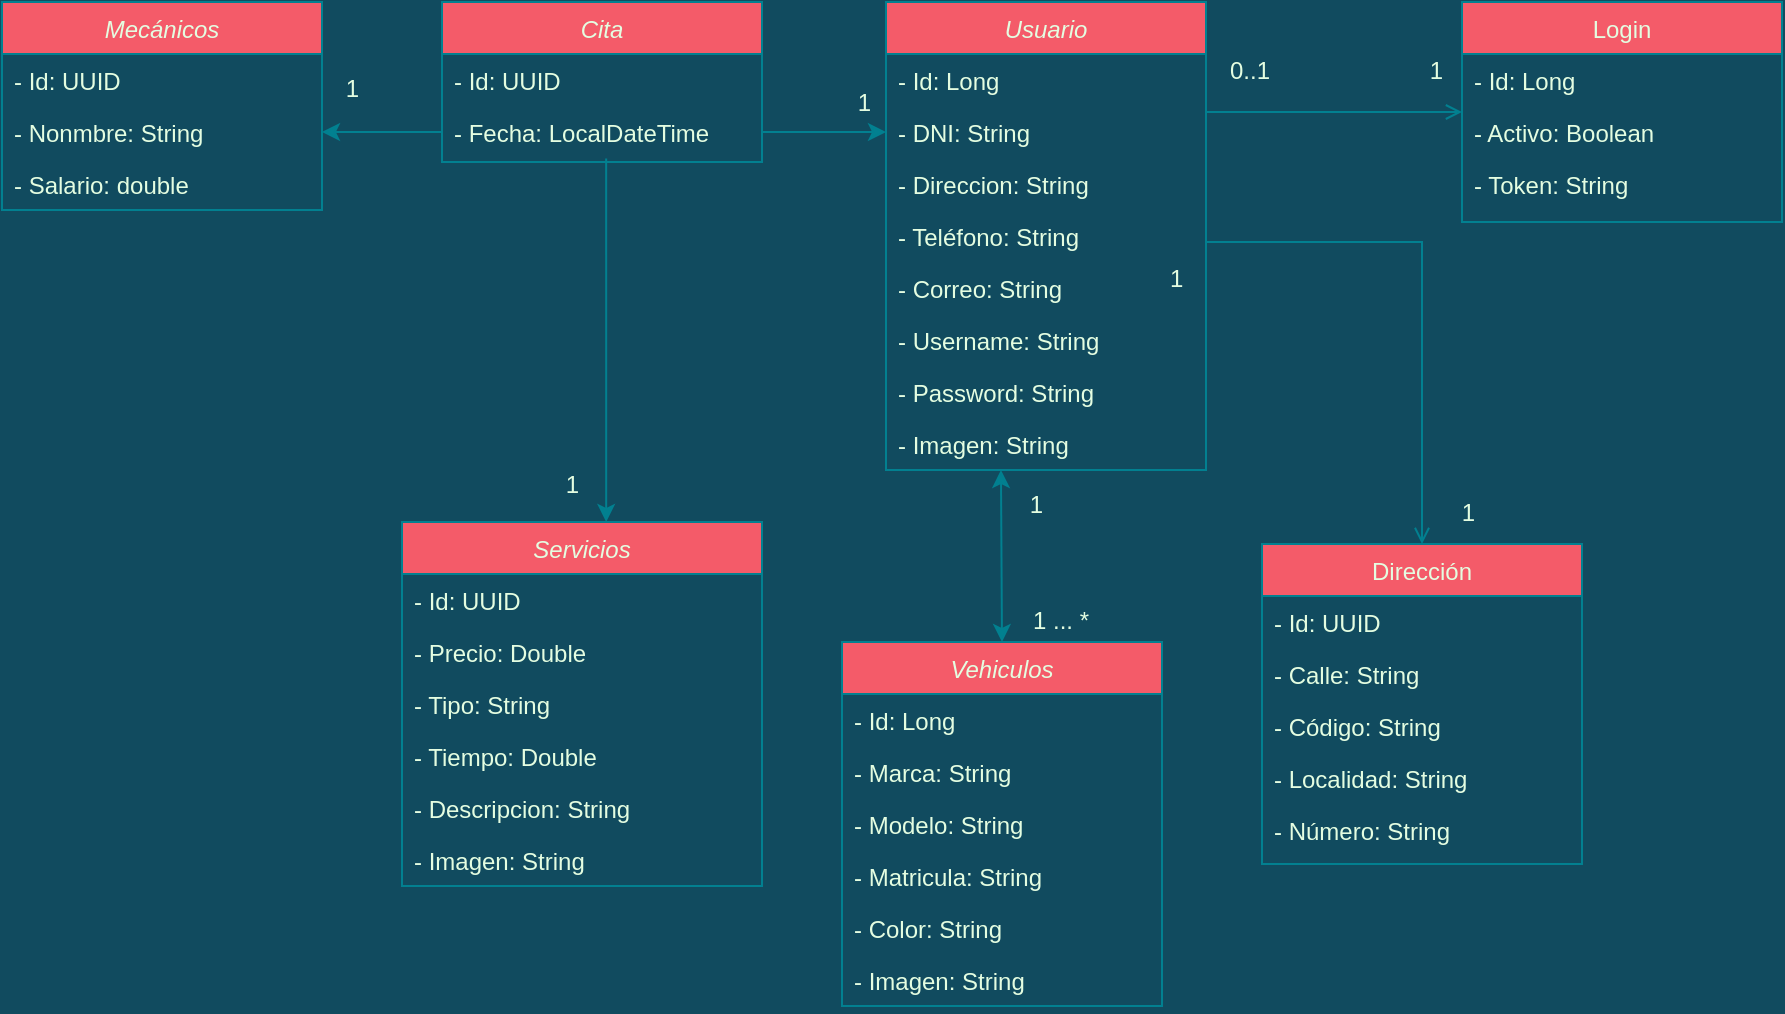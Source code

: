 <mxfile version="16.6.7" type="device"><diagram id="C5RBs43oDa-KdzZeNtuy" name="Page-1"><mxGraphModel dx="1038" dy="617" grid="1" gridSize="10" guides="1" tooltips="1" connect="1" arrows="1" fold="1" page="1" pageScale="1" pageWidth="827" pageHeight="1169" background="#114B5F" math="0" shadow="0"><root><mxCell id="WIyWlLk6GJQsqaUBKTNV-0"/><mxCell id="WIyWlLk6GJQsqaUBKTNV-1" parent="WIyWlLk6GJQsqaUBKTNV-0"/><mxCell id="zkfFHV4jXpPFQw0GAbJ--0" value="Usuario" style="swimlane;fontStyle=2;align=center;verticalAlign=top;childLayout=stackLayout;horizontal=1;startSize=26;horizontalStack=0;resizeParent=1;resizeLast=0;collapsible=1;marginBottom=0;rounded=0;shadow=0;strokeWidth=1;fillColor=#F45B69;strokeColor=#028090;fontColor=#E4FDE1;" parent="WIyWlLk6GJQsqaUBKTNV-1" vertex="1"><mxGeometry x="602" y="560" width="160" height="234" as="geometry"><mxRectangle x="230" y="140" width="160" height="26" as="alternateBounds"/></mxGeometry></mxCell><mxCell id="IDOXzCVhUDUM_k7CzKwt-0" value="- Id: Long" style="text;align=left;verticalAlign=top;spacingLeft=4;spacingRight=4;overflow=hidden;rotatable=0;points=[[0,0.5],[1,0.5]];portConstraint=eastwest;fontColor=#E4FDE1;" parent="zkfFHV4jXpPFQw0GAbJ--0" vertex="1"><mxGeometry y="26" width="160" height="26" as="geometry"/></mxCell><mxCell id="IDOXzCVhUDUM_k7CzKwt-4" value="- DNI: String" style="text;align=left;verticalAlign=top;spacingLeft=4;spacingRight=4;overflow=hidden;rotatable=0;points=[[0,0.5],[1,0.5]];portConstraint=eastwest;fontColor=#E4FDE1;" parent="zkfFHV4jXpPFQw0GAbJ--0" vertex="1"><mxGeometry y="52" width="160" height="26" as="geometry"/></mxCell><mxCell id="IDOXzCVhUDUM_k7CzKwt-1" value="- Direccion: String" style="text;align=left;verticalAlign=top;spacingLeft=4;spacingRight=4;overflow=hidden;rotatable=0;points=[[0,0.5],[1,0.5]];portConstraint=eastwest;fontColor=#E4FDE1;" parent="zkfFHV4jXpPFQw0GAbJ--0" vertex="1"><mxGeometry y="78" width="160" height="26" as="geometry"/></mxCell><mxCell id="VbIn3oMojfkRaNlWnT-v-12" value="- Teléfono: String" style="text;align=left;verticalAlign=top;spacingLeft=4;spacingRight=4;overflow=hidden;rotatable=0;points=[[0,0.5],[1,0.5]];portConstraint=eastwest;fontColor=#E4FDE1;" parent="zkfFHV4jXpPFQw0GAbJ--0" vertex="1"><mxGeometry y="104" width="160" height="26" as="geometry"/></mxCell><mxCell id="amxIh4_QTheo66QEBL2_-4" value="- Correo: String" style="text;align=left;verticalAlign=top;spacingLeft=4;spacingRight=4;overflow=hidden;rotatable=0;points=[[0,0.5],[1,0.5]];portConstraint=eastwest;fontColor=#E4FDE1;" parent="zkfFHV4jXpPFQw0GAbJ--0" vertex="1"><mxGeometry y="130" width="160" height="26" as="geometry"/></mxCell><mxCell id="amxIh4_QTheo66QEBL2_-5" value="- Username: String" style="text;align=left;verticalAlign=top;spacingLeft=4;spacingRight=4;overflow=hidden;rotatable=0;points=[[0,0.5],[1,0.5]];portConstraint=eastwest;fontColor=#E4FDE1;" parent="zkfFHV4jXpPFQw0GAbJ--0" vertex="1"><mxGeometry y="156" width="160" height="26" as="geometry"/></mxCell><mxCell id="amxIh4_QTheo66QEBL2_-6" value="- Password: String" style="text;align=left;verticalAlign=top;spacingLeft=4;spacingRight=4;overflow=hidden;rotatable=0;points=[[0,0.5],[1,0.5]];portConstraint=eastwest;fontColor=#E4FDE1;" parent="zkfFHV4jXpPFQw0GAbJ--0" vertex="1"><mxGeometry y="182" width="160" height="26" as="geometry"/></mxCell><mxCell id="amxIh4_QTheo66QEBL2_-0" value="- Imagen: String" style="text;align=left;verticalAlign=top;spacingLeft=4;spacingRight=4;overflow=hidden;rotatable=0;points=[[0,0.5],[1,0.5]];portConstraint=eastwest;fontColor=#E4FDE1;" parent="zkfFHV4jXpPFQw0GAbJ--0" vertex="1"><mxGeometry y="208" width="160" height="26" as="geometry"/></mxCell><mxCell id="zkfFHV4jXpPFQw0GAbJ--17" value="Login" style="swimlane;fontStyle=0;align=center;verticalAlign=top;childLayout=stackLayout;horizontal=1;startSize=26;horizontalStack=0;resizeParent=1;resizeLast=0;collapsible=1;marginBottom=0;rounded=0;shadow=0;strokeWidth=1;fillColor=#F45B69;strokeColor=#028090;fontColor=#E4FDE1;" parent="WIyWlLk6GJQsqaUBKTNV-1" vertex="1"><mxGeometry x="890" y="560" width="160" height="110" as="geometry"><mxRectangle x="550" y="140" width="160" height="26" as="alternateBounds"/></mxGeometry></mxCell><mxCell id="zkfFHV4jXpPFQw0GAbJ--3" value="- Id: Long" style="text;align=left;verticalAlign=top;spacingLeft=4;spacingRight=4;overflow=hidden;rotatable=0;points=[[0,0.5],[1,0.5]];portConstraint=eastwest;rounded=0;shadow=0;html=0;fontColor=#E4FDE1;" parent="zkfFHV4jXpPFQw0GAbJ--17" vertex="1"><mxGeometry y="26" width="160" height="26" as="geometry"/></mxCell><mxCell id="zkfFHV4jXpPFQw0GAbJ--2" value="- Activo: Boolean" style="text;align=left;verticalAlign=top;spacingLeft=4;spacingRight=4;overflow=hidden;rotatable=0;points=[[0,0.5],[1,0.5]];portConstraint=eastwest;rounded=0;shadow=0;html=0;fontColor=#E4FDE1;" parent="zkfFHV4jXpPFQw0GAbJ--17" vertex="1"><mxGeometry y="52" width="160" height="26" as="geometry"/></mxCell><mxCell id="IDOXzCVhUDUM_k7CzKwt-3" value="- Token: String" style="text;align=left;verticalAlign=top;spacingLeft=4;spacingRight=4;overflow=hidden;rotatable=0;points=[[0,0.5],[1,0.5]];portConstraint=eastwest;rounded=0;shadow=0;html=0;fontColor=#E4FDE1;" parent="zkfFHV4jXpPFQw0GAbJ--17" vertex="1"><mxGeometry y="78" width="160" height="26" as="geometry"/></mxCell><mxCell id="zkfFHV4jXpPFQw0GAbJ--26" value="" style="endArrow=open;shadow=0;strokeWidth=1;rounded=0;endFill=1;edgeStyle=elbowEdgeStyle;elbow=vertical;labelBackgroundColor=#114B5F;strokeColor=#028090;fontColor=#E4FDE1;" parent="WIyWlLk6GJQsqaUBKTNV-1" source="zkfFHV4jXpPFQw0GAbJ--0" target="zkfFHV4jXpPFQw0GAbJ--17" edge="1"><mxGeometry x="0.5" y="41" relative="1" as="geometry"><mxPoint x="762" y="632" as="sourcePoint"/><mxPoint x="922" y="632" as="targetPoint"/><mxPoint x="-40" y="32" as="offset"/></mxGeometry></mxCell><mxCell id="zkfFHV4jXpPFQw0GAbJ--27" value="0..1" style="resizable=0;align=left;verticalAlign=bottom;labelBackgroundColor=none;fontSize=12;fillColor=#F45B69;strokeColor=#028090;fontColor=#E4FDE1;" parent="zkfFHV4jXpPFQw0GAbJ--26" connectable="0" vertex="1"><mxGeometry x="-1" relative="1" as="geometry"><mxPoint x="10" y="-12" as="offset"/></mxGeometry></mxCell><mxCell id="zkfFHV4jXpPFQw0GAbJ--28" value="1" style="resizable=0;align=right;verticalAlign=bottom;labelBackgroundColor=none;fontSize=12;fillColor=#F45B69;strokeColor=#028090;fontColor=#E4FDE1;" parent="zkfFHV4jXpPFQw0GAbJ--26" connectable="0" vertex="1"><mxGeometry x="1" relative="1" as="geometry"><mxPoint x="-8" y="-12" as="offset"/></mxGeometry></mxCell><mxCell id="3G2jcrmq3wev4eyU1qu4-57" value="" style="edgeStyle=orthogonalEdgeStyle;rounded=0;orthogonalLoop=1;jettySize=auto;html=1;entryX=0.564;entryY=0;entryDx=0;entryDy=0;exitX=0.513;exitY=1.008;exitDx=0;exitDy=0;exitPerimeter=0;labelBackgroundColor=#114B5F;strokeColor=#028090;fontColor=#E4FDE1;entryPerimeter=0;" parent="WIyWlLk6GJQsqaUBKTNV-1" source="3G2jcrmq3wev4eyU1qu4-7" target="3G2jcrmq3wev4eyU1qu4-12" edge="1"><mxGeometry relative="1" as="geometry"><mxPoint x="390" y="760" as="sourcePoint"/><mxPoint x="460" y="766" as="targetPoint"/><Array as="points"><mxPoint x="462" y="820"/></Array></mxGeometry></mxCell><mxCell id="3G2jcrmq3wev4eyU1qu4-4" value="Cita" style="swimlane;fontStyle=2;align=center;verticalAlign=top;childLayout=stackLayout;horizontal=1;startSize=26;horizontalStack=0;resizeParent=1;resizeLast=0;collapsible=1;marginBottom=0;rounded=0;shadow=0;strokeWidth=1;fillColor=#F45B69;strokeColor=#028090;fontColor=#E4FDE1;" parent="WIyWlLk6GJQsqaUBKTNV-1" vertex="1"><mxGeometry x="380" y="560" width="160" height="80" as="geometry"><mxRectangle x="230" y="140" width="160" height="26" as="alternateBounds"/></mxGeometry></mxCell><mxCell id="3G2jcrmq3wev4eyU1qu4-5" value="- Id: UUID" style="text;align=left;verticalAlign=top;spacingLeft=4;spacingRight=4;overflow=hidden;rotatable=0;points=[[0,0.5],[1,0.5]];portConstraint=eastwest;fontColor=#E4FDE1;" parent="3G2jcrmq3wev4eyU1qu4-4" vertex="1"><mxGeometry y="26" width="160" height="26" as="geometry"/></mxCell><mxCell id="3G2jcrmq3wev4eyU1qu4-7" value="- Fecha: LocalDateTime " style="text;align=left;verticalAlign=top;spacingLeft=4;spacingRight=4;overflow=hidden;rotatable=0;points=[[0,0.5],[1,0.5]];portConstraint=eastwest;fontColor=#E4FDE1;" parent="3G2jcrmq3wev4eyU1qu4-4" vertex="1"><mxGeometry y="52" width="160" height="26" as="geometry"/></mxCell><mxCell id="3G2jcrmq3wev4eyU1qu4-8" value="Mecánicos" style="swimlane;fontStyle=2;align=center;verticalAlign=top;childLayout=stackLayout;horizontal=1;startSize=26;horizontalStack=0;resizeParent=1;resizeLast=0;collapsible=1;marginBottom=0;rounded=0;shadow=0;strokeWidth=1;fillColor=#F45B69;strokeColor=#028090;fontColor=#E4FDE1;" parent="WIyWlLk6GJQsqaUBKTNV-1" vertex="1"><mxGeometry x="160" y="560" width="160" height="104" as="geometry"><mxRectangle x="230" y="140" width="160" height="26" as="alternateBounds"/></mxGeometry></mxCell><mxCell id="3G2jcrmq3wev4eyU1qu4-9" value="- Id: UUID" style="text;align=left;verticalAlign=top;spacingLeft=4;spacingRight=4;overflow=hidden;rotatable=0;points=[[0,0.5],[1,0.5]];portConstraint=eastwest;fontColor=#E4FDE1;" parent="3G2jcrmq3wev4eyU1qu4-8" vertex="1"><mxGeometry y="26" width="160" height="26" as="geometry"/></mxCell><mxCell id="3G2jcrmq3wev4eyU1qu4-10" value="- Nonmbre: String" style="text;align=left;verticalAlign=top;spacingLeft=4;spacingRight=4;overflow=hidden;rotatable=0;points=[[0,0.5],[1,0.5]];portConstraint=eastwest;fontColor=#E4FDE1;" parent="3G2jcrmq3wev4eyU1qu4-8" vertex="1"><mxGeometry y="52" width="160" height="26" as="geometry"/></mxCell><mxCell id="3G2jcrmq3wev4eyU1qu4-51" value="- Salario: double" style="text;align=left;verticalAlign=top;spacingLeft=4;spacingRight=4;overflow=hidden;rotatable=0;points=[[0,0.5],[1,0.5]];portConstraint=eastwest;fontColor=#E4FDE1;" parent="3G2jcrmq3wev4eyU1qu4-8" vertex="1"><mxGeometry y="78" width="160" height="26" as="geometry"/></mxCell><mxCell id="3G2jcrmq3wev4eyU1qu4-12" value="Servicios" style="swimlane;fontStyle=2;align=center;verticalAlign=top;childLayout=stackLayout;horizontal=1;startSize=26;horizontalStack=0;resizeParent=1;resizeLast=0;collapsible=1;marginBottom=0;rounded=0;shadow=0;strokeWidth=1;fillColor=#F45B69;strokeColor=#028090;fontColor=#E4FDE1;" parent="WIyWlLk6GJQsqaUBKTNV-1" vertex="1"><mxGeometry x="360" y="820" width="180" height="182" as="geometry"><mxRectangle x="230" y="140" width="160" height="26" as="alternateBounds"/></mxGeometry></mxCell><mxCell id="3G2jcrmq3wev4eyU1qu4-13" value="- Id: UUID" style="text;align=left;verticalAlign=top;spacingLeft=4;spacingRight=4;overflow=hidden;rotatable=0;points=[[0,0.5],[1,0.5]];portConstraint=eastwest;fontColor=#E4FDE1;" parent="3G2jcrmq3wev4eyU1qu4-12" vertex="1"><mxGeometry y="26" width="180" height="26" as="geometry"/></mxCell><mxCell id="3G2jcrmq3wev4eyU1qu4-14" value="- Precio: Double" style="text;align=left;verticalAlign=top;spacingLeft=4;spacingRight=4;overflow=hidden;rotatable=0;points=[[0,0.5],[1,0.5]];portConstraint=eastwest;fontColor=#E4FDE1;" parent="3G2jcrmq3wev4eyU1qu4-12" vertex="1"><mxGeometry y="52" width="180" height="26" as="geometry"/></mxCell><mxCell id="3G2jcrmq3wev4eyU1qu4-44" value="- Tipo: String" style="text;align=left;verticalAlign=top;spacingLeft=4;spacingRight=4;overflow=hidden;rotatable=0;points=[[0,0.5],[1,0.5]];portConstraint=eastwest;fontColor=#E4FDE1;" parent="3G2jcrmq3wev4eyU1qu4-12" vertex="1"><mxGeometry y="78" width="180" height="26" as="geometry"/></mxCell><mxCell id="3G2jcrmq3wev4eyU1qu4-15" value="- Tiempo: Double" style="text;align=left;verticalAlign=top;spacingLeft=4;spacingRight=4;overflow=hidden;rotatable=0;points=[[0,0.5],[1,0.5]];portConstraint=eastwest;fontColor=#E4FDE1;" parent="3G2jcrmq3wev4eyU1qu4-12" vertex="1"><mxGeometry y="104" width="180" height="26" as="geometry"/></mxCell><mxCell id="3G2jcrmq3wev4eyU1qu4-45" value="- Descripcion: String" style="text;align=left;verticalAlign=top;spacingLeft=4;spacingRight=4;overflow=hidden;rotatable=0;points=[[0,0.5],[1,0.5]];portConstraint=eastwest;fontColor=#E4FDE1;" parent="3G2jcrmq3wev4eyU1qu4-12" vertex="1"><mxGeometry y="130" width="180" height="26" as="geometry"/></mxCell><mxCell id="3G2jcrmq3wev4eyU1qu4-47" value="- Imagen: String" style="text;align=left;verticalAlign=top;spacingLeft=4;spacingRight=4;overflow=hidden;rotatable=0;points=[[0,0.5],[1,0.5]];portConstraint=eastwest;fontColor=#E4FDE1;" parent="3G2jcrmq3wev4eyU1qu4-12" vertex="1"><mxGeometry y="156" width="180" height="26" as="geometry"/></mxCell><mxCell id="3G2jcrmq3wev4eyU1qu4-16" value="Vehiculos" style="swimlane;fontStyle=2;align=center;verticalAlign=top;childLayout=stackLayout;horizontal=1;startSize=26;horizontalStack=0;resizeParent=1;resizeLast=0;collapsible=1;marginBottom=0;rounded=0;shadow=0;strokeWidth=1;fillColor=#F45B69;strokeColor=#028090;fontColor=#E4FDE1;" parent="WIyWlLk6GJQsqaUBKTNV-1" vertex="1"><mxGeometry x="580" y="880" width="160" height="182" as="geometry"><mxRectangle x="230" y="140" width="160" height="26" as="alternateBounds"/></mxGeometry></mxCell><mxCell id="3G2jcrmq3wev4eyU1qu4-17" value="- Id: Long" style="text;align=left;verticalAlign=top;spacingLeft=4;spacingRight=4;overflow=hidden;rotatable=0;points=[[0,0.5],[1,0.5]];portConstraint=eastwest;fontColor=#E4FDE1;" parent="3G2jcrmq3wev4eyU1qu4-16" vertex="1"><mxGeometry y="26" width="160" height="26" as="geometry"/></mxCell><mxCell id="3G2jcrmq3wev4eyU1qu4-18" value="- Marca: String" style="text;align=left;verticalAlign=top;spacingLeft=4;spacingRight=4;overflow=hidden;rotatable=0;points=[[0,0.5],[1,0.5]];portConstraint=eastwest;fontColor=#E4FDE1;" parent="3G2jcrmq3wev4eyU1qu4-16" vertex="1"><mxGeometry y="52" width="160" height="26" as="geometry"/></mxCell><mxCell id="3G2jcrmq3wev4eyU1qu4-39" value="- Modelo: String" style="text;align=left;verticalAlign=top;spacingLeft=4;spacingRight=4;overflow=hidden;rotatable=0;points=[[0,0.5],[1,0.5]];portConstraint=eastwest;fontColor=#E4FDE1;" parent="3G2jcrmq3wev4eyU1qu4-16" vertex="1"><mxGeometry y="78" width="160" height="26" as="geometry"/></mxCell><mxCell id="3G2jcrmq3wev4eyU1qu4-40" value="- Matricula: String" style="text;align=left;verticalAlign=top;spacingLeft=4;spacingRight=4;overflow=hidden;rotatable=0;points=[[0,0.5],[1,0.5]];portConstraint=eastwest;fontColor=#E4FDE1;" parent="3G2jcrmq3wev4eyU1qu4-16" vertex="1"><mxGeometry y="104" width="160" height="26" as="geometry"/></mxCell><mxCell id="3G2jcrmq3wev4eyU1qu4-41" value="- Color: String" style="text;align=left;verticalAlign=top;spacingLeft=4;spacingRight=4;overflow=hidden;rotatable=0;points=[[0,0.5],[1,0.5]];portConstraint=eastwest;fontColor=#E4FDE1;" parent="3G2jcrmq3wev4eyU1qu4-16" vertex="1"><mxGeometry y="130" width="160" height="26" as="geometry"/></mxCell><mxCell id="amxIh4_QTheo66QEBL2_-7" value="- Imagen: String" style="text;align=left;verticalAlign=top;spacingLeft=4;spacingRight=4;overflow=hidden;rotatable=0;points=[[0,0.5],[1,0.5]];portConstraint=eastwest;fontColor=#E4FDE1;" parent="3G2jcrmq3wev4eyU1qu4-16" vertex="1"><mxGeometry y="156" width="160" height="26" as="geometry"/></mxCell><mxCell id="3G2jcrmq3wev4eyU1qu4-36" value="" style="endArrow=classic;startArrow=classic;html=1;rounded=0;labelBackgroundColor=#114B5F;strokeColor=#028090;fontColor=#E4FDE1;exitX=0.5;exitY=0;exitDx=0;exitDy=0;" parent="WIyWlLk6GJQsqaUBKTNV-1" source="3G2jcrmq3wev4eyU1qu4-16" edge="1"><mxGeometry width="50" height="50" relative="1" as="geometry"><mxPoint x="659" y="874" as="sourcePoint"/><mxPoint x="659.47" y="794" as="targetPoint"/></mxGeometry></mxCell><mxCell id="3G2jcrmq3wev4eyU1qu4-37" value="1" style="resizable=0;align=right;verticalAlign=bottom;labelBackgroundColor=none;fontSize=12;fillColor=#F45B69;strokeColor=#028090;fontColor=#E4FDE1;" parent="WIyWlLk6GJQsqaUBKTNV-1" connectable="0" vertex="1"><mxGeometry x="682" y="820.002" as="geometry"/></mxCell><mxCell id="3G2jcrmq3wev4eyU1qu4-38" value="1 ... *" style="resizable=0;align=right;verticalAlign=bottom;labelBackgroundColor=none;fontSize=12;fillColor=#F45B69;strokeColor=#028090;fontColor=#E4FDE1;" parent="WIyWlLk6GJQsqaUBKTNV-1" connectable="0" vertex="1"><mxGeometry x="490" y="971.002" as="geometry"><mxPoint x="215" y="-93" as="offset"/></mxGeometry></mxCell><mxCell id="3G2jcrmq3wev4eyU1qu4-53" value="" style="edgeStyle=orthogonalEdgeStyle;rounded=0;orthogonalLoop=1;jettySize=auto;html=1;labelBackgroundColor=#114B5F;strokeColor=#028090;fontColor=#E4FDE1;exitX=1;exitY=0.5;exitDx=0;exitDy=0;" parent="WIyWlLk6GJQsqaUBKTNV-1" target="IDOXzCVhUDUM_k7CzKwt-4" edge="1"><mxGeometry relative="1" as="geometry"><mxPoint x="540" y="625" as="sourcePoint"/><Array as="points"><mxPoint x="550" y="625"/><mxPoint x="550" y="625"/></Array></mxGeometry></mxCell><mxCell id="3G2jcrmq3wev4eyU1qu4-54" value="" style="edgeStyle=orthogonalEdgeStyle;rounded=0;orthogonalLoop=1;jettySize=auto;html=1;labelBackgroundColor=#114B5F;strokeColor=#028090;fontColor=#E4FDE1;entryX=1;entryY=0.5;entryDx=0;entryDy=0;" parent="WIyWlLk6GJQsqaUBKTNV-1" source="3G2jcrmq3wev4eyU1qu4-7" target="3G2jcrmq3wev4eyU1qu4-10" edge="1"><mxGeometry relative="1" as="geometry"/></mxCell><mxCell id="VbIn3oMojfkRaNlWnT-v-1" value="Dirección" style="swimlane;fontStyle=0;align=center;verticalAlign=top;childLayout=stackLayout;horizontal=1;startSize=26;horizontalStack=0;resizeParent=1;resizeLast=0;collapsible=1;marginBottom=0;rounded=0;shadow=0;strokeWidth=1;fillColor=#F45B69;strokeColor=#028090;fontColor=#E4FDE1;" parent="WIyWlLk6GJQsqaUBKTNV-1" vertex="1"><mxGeometry x="790" y="831" width="160" height="160" as="geometry"><mxRectangle x="550" y="140" width="160" height="26" as="alternateBounds"/></mxGeometry></mxCell><mxCell id="VbIn3oMojfkRaNlWnT-v-2" value="- Id: UUID" style="text;align=left;verticalAlign=top;spacingLeft=4;spacingRight=4;overflow=hidden;rotatable=0;points=[[0,0.5],[1,0.5]];portConstraint=eastwest;rounded=0;shadow=0;html=0;fontColor=#E4FDE1;" parent="VbIn3oMojfkRaNlWnT-v-1" vertex="1"><mxGeometry y="26" width="160" height="26" as="geometry"/></mxCell><mxCell id="VbIn3oMojfkRaNlWnT-v-3" value="- Calle: String" style="text;align=left;verticalAlign=top;spacingLeft=4;spacingRight=4;overflow=hidden;rotatable=0;points=[[0,0.5],[1,0.5]];portConstraint=eastwest;rounded=0;shadow=0;html=0;fontColor=#E4FDE1;" parent="VbIn3oMojfkRaNlWnT-v-1" vertex="1"><mxGeometry y="52" width="160" height="26" as="geometry"/></mxCell><mxCell id="VbIn3oMojfkRaNlWnT-v-4" value="- Código: String" style="text;align=left;verticalAlign=top;spacingLeft=4;spacingRight=4;overflow=hidden;rotatable=0;points=[[0,0.5],[1,0.5]];portConstraint=eastwest;rounded=0;shadow=0;html=0;fontColor=#E4FDE1;" parent="VbIn3oMojfkRaNlWnT-v-1" vertex="1"><mxGeometry y="78" width="160" height="26" as="geometry"/></mxCell><mxCell id="VbIn3oMojfkRaNlWnT-v-5" value="- Localidad: String" style="text;align=left;verticalAlign=top;spacingLeft=4;spacingRight=4;overflow=hidden;rotatable=0;points=[[0,0.5],[1,0.5]];portConstraint=eastwest;rounded=0;shadow=0;html=0;fontColor=#E4FDE1;" parent="VbIn3oMojfkRaNlWnT-v-1" vertex="1"><mxGeometry y="104" width="160" height="26" as="geometry"/></mxCell><mxCell id="VbIn3oMojfkRaNlWnT-v-6" value="- Número: String" style="text;align=left;verticalAlign=top;spacingLeft=4;spacingRight=4;overflow=hidden;rotatable=0;points=[[0,0.5],[1,0.5]];portConstraint=eastwest;rounded=0;shadow=0;html=0;fontColor=#E4FDE1;" parent="VbIn3oMojfkRaNlWnT-v-1" vertex="1"><mxGeometry y="130" width="160" height="26" as="geometry"/></mxCell><mxCell id="VbIn3oMojfkRaNlWnT-v-9" value="" style="endArrow=open;shadow=0;strokeWidth=1;rounded=0;endFill=1;edgeStyle=elbowEdgeStyle;elbow=vertical;labelBackgroundColor=#114B5F;strokeColor=#028090;fontColor=#E4FDE1;exitX=1;exitY=0.5;exitDx=0;exitDy=0;entryX=0.5;entryY=0;entryDx=0;entryDy=0;" parent="WIyWlLk6GJQsqaUBKTNV-1" source="VbIn3oMojfkRaNlWnT-v-12" target="VbIn3oMojfkRaNlWnT-v-1" edge="1"><mxGeometry x="0.5" y="41" relative="1" as="geometry"><mxPoint x="960" y="820" as="sourcePoint"/><mxPoint x="1088" y="820" as="targetPoint"/><mxPoint x="-40" y="32" as="offset"/><Array as="points"><mxPoint x="880" y="680"/><mxPoint x="1070" y="820"/><mxPoint x="1010" y="810"/><mxPoint x="1100" y="810"/><mxPoint x="1040" y="770"/><mxPoint x="1070" y="780"/><mxPoint x="1090" y="960"/><mxPoint x="1010" y="870"/></Array></mxGeometry></mxCell><mxCell id="VbIn3oMojfkRaNlWnT-v-10" value="1" style="resizable=0;align=left;verticalAlign=bottom;labelBackgroundColor=none;fontSize=12;fillColor=#F45B69;strokeColor=#028090;fontColor=#E4FDE1;" parent="VbIn3oMojfkRaNlWnT-v-9" connectable="0" vertex="1"><mxGeometry x="-1" relative="1" as="geometry"><mxPoint x="-20" y="30" as="offset"/></mxGeometry></mxCell><mxCell id="VbIn3oMojfkRaNlWnT-v-11" value="1" style="resizable=0;align=right;verticalAlign=bottom;labelBackgroundColor=none;fontSize=12;fillColor=#F45B69;strokeColor=#028090;fontColor=#E4FDE1;" parent="VbIn3oMojfkRaNlWnT-v-9" connectable="0" vertex="1"><mxGeometry x="1" relative="1" as="geometry"><mxPoint x="28" y="-7" as="offset"/></mxGeometry></mxCell><mxCell id="VbIn3oMojfkRaNlWnT-v-13" value="1" style="resizable=0;align=right;verticalAlign=bottom;labelBackgroundColor=none;fontSize=12;fillColor=#F45B69;strokeColor=#028090;fontColor=#E4FDE1;" parent="WIyWlLk6GJQsqaUBKTNV-1" connectable="0" vertex="1"><mxGeometry x="360" y="860.002" as="geometry"><mxPoint x="236" y="-241" as="offset"/></mxGeometry></mxCell><mxCell id="VbIn3oMojfkRaNlWnT-v-14" value="1" style="resizable=0;align=right;verticalAlign=bottom;labelBackgroundColor=none;fontSize=12;fillColor=#F45B69;strokeColor=#028090;fontColor=#E4FDE1;" parent="WIyWlLk6GJQsqaUBKTNV-1" connectable="0" vertex="1"><mxGeometry x="450" y="810.002" as="geometry"/></mxCell><mxCell id="VbIn3oMojfkRaNlWnT-v-15" value="1" style="resizable=0;align=right;verticalAlign=bottom;labelBackgroundColor=none;fontSize=12;fillColor=#F45B69;strokeColor=#028090;fontColor=#E4FDE1;" parent="WIyWlLk6GJQsqaUBKTNV-1" connectable="0" vertex="1"><mxGeometry x="340" y="612.002" as="geometry"/></mxCell></root></mxGraphModel></diagram></mxfile>